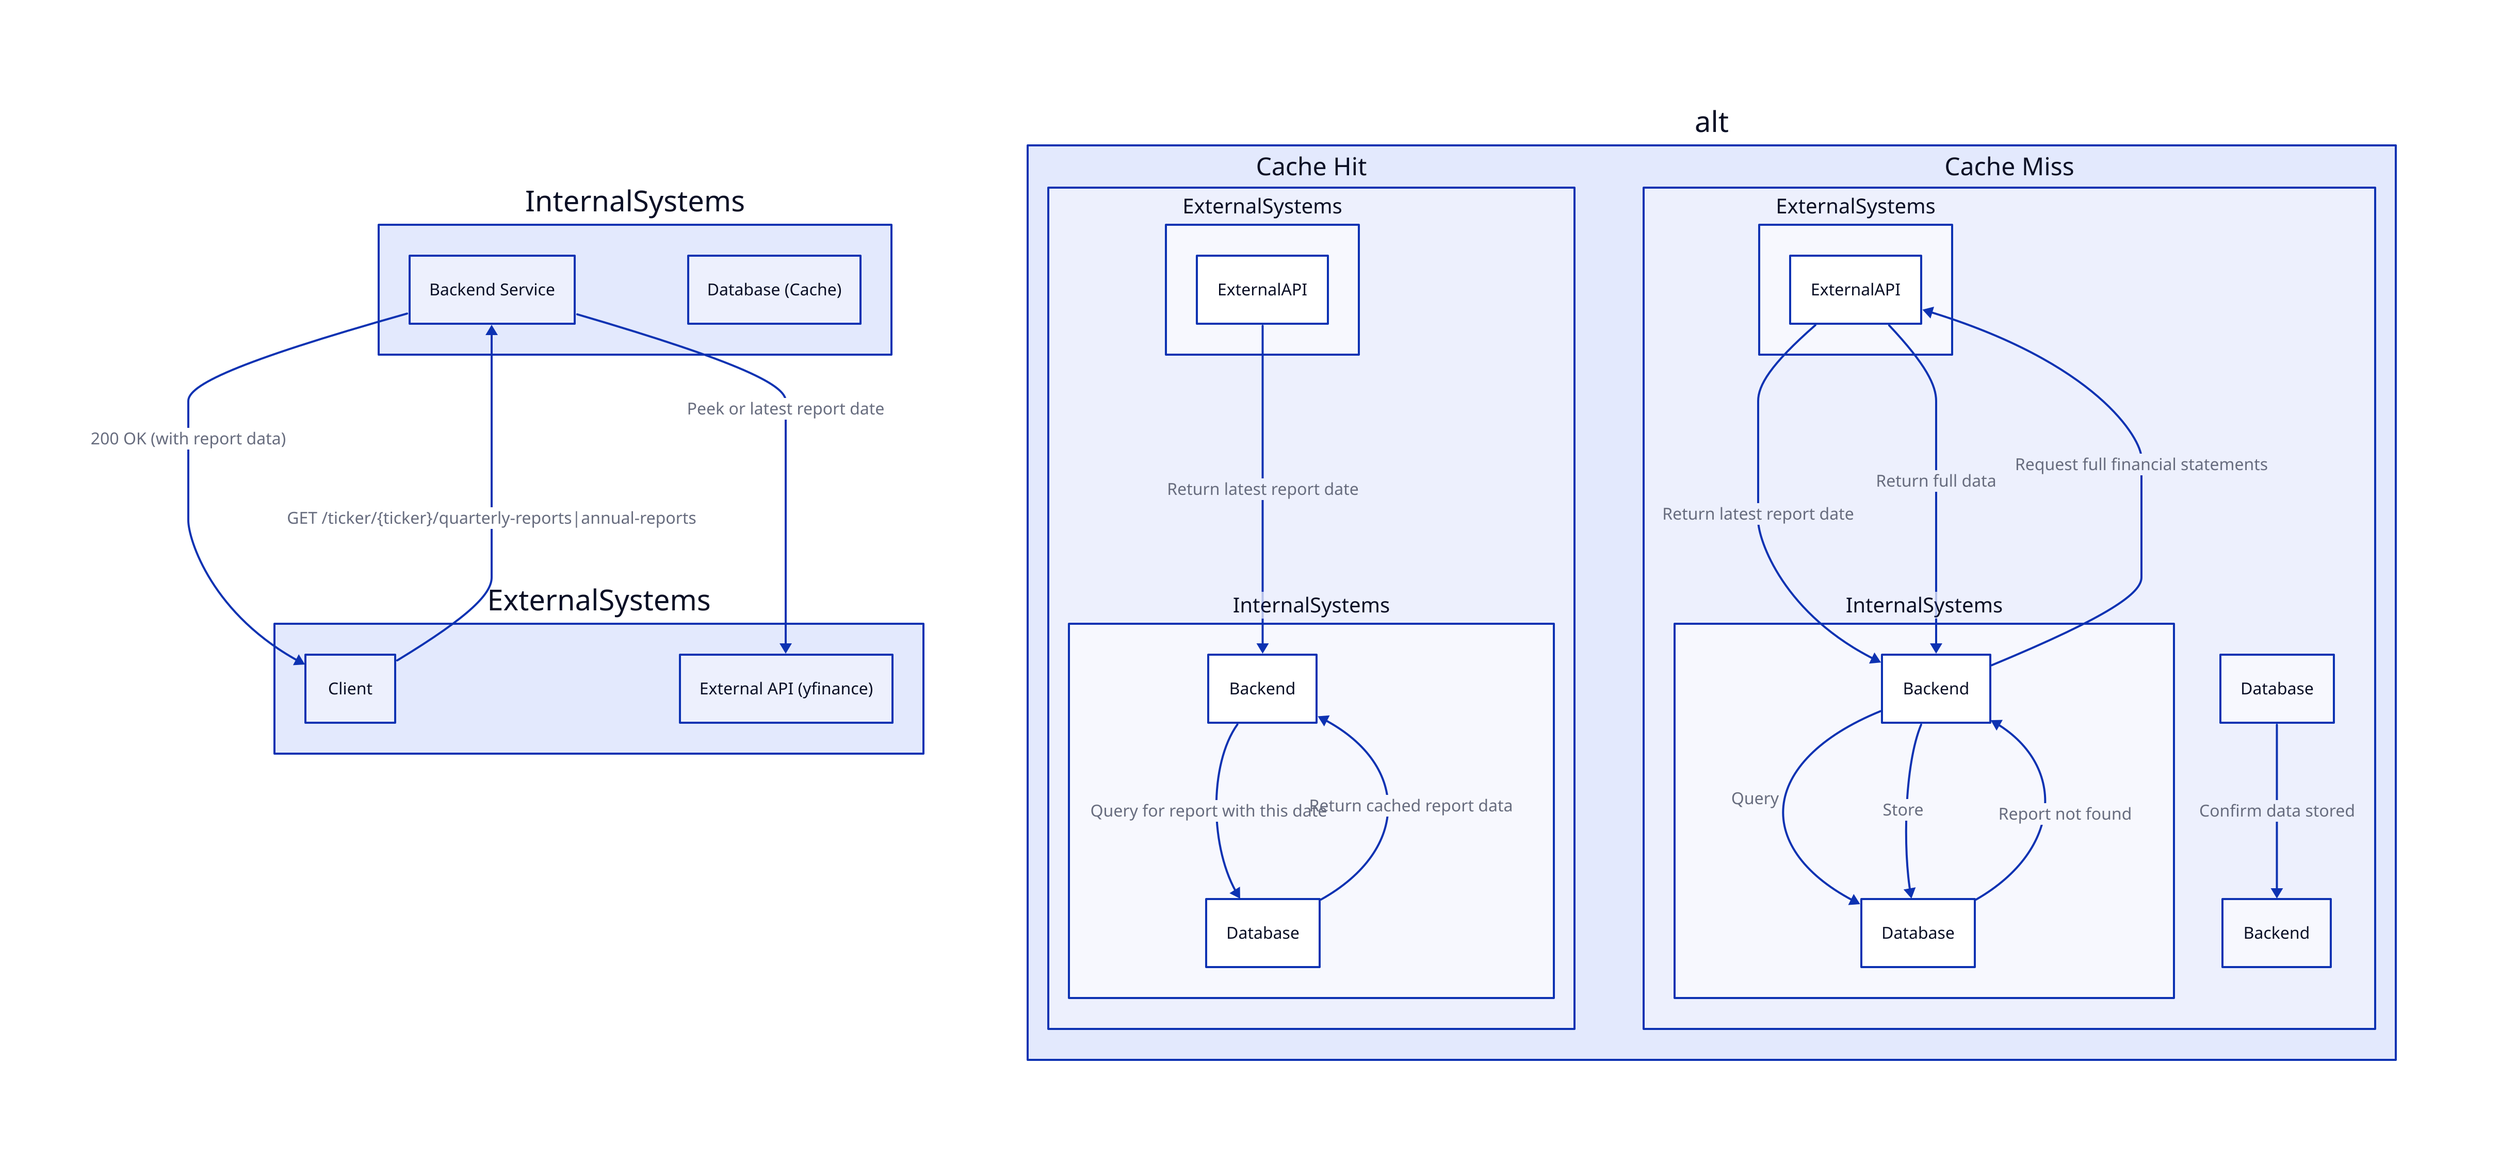# Define system components
InternalSystems: {
  Backend: Backend Service
  Database: Database (Cache)
}

ExternalSystems: {
  Client
  ExternalAPI: External API (yfinance)
}

# Sequence starts
ExternalSystems.Client -> InternalSystems.Backend: GET /ticker/\{ticker\}/quarterly-reports|annual-reports

# Backend "peeks" to get the latest report date from yfinance
InternalSystems.Backend -> ExternalSystems.ExternalAPI: Peek or latest report date

alt: {
  "Cache Hit": {
    ExternalSystems.ExternalAPI -> InternalSystems.Backend: Return latest report date
    InternalSystems.Backend -> InternalSystems.Database: Query for report with this date
    InternalSystems.Database -> InternalSystems.Backend: Return cached report data
  }

  "Cache Miss": {
    ExternalSystems.ExternalAPI -> InternalSystems.Backend: Return latest report date
    InternalSystems.Backend -> InternalSystems.Database: Query
    InternalSystems.Database -> InternalSystems.Backend: Report not found
    InternalSystems.Backend -> ExternalSystems.ExternalAPI: Request full financial statements
    ExternalSystems.ExternalAPI -> InternalSystems.Backend: Return full data
    InternalSystems.Backend -> InternalSystems.Database: Store 
    Database -> Backend: Confirm data stored
  }
}

# Final response
InternalSystems.Backend -> ExternalSystems.Client: 200 OK (with report data)